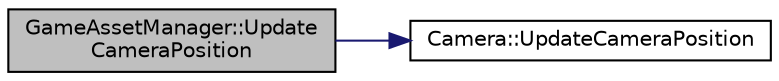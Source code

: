 digraph "GameAssetManager::UpdateCameraPosition"
{
  edge [fontname="Helvetica",fontsize="10",labelfontname="Helvetica",labelfontsize="10"];
  node [fontname="Helvetica",fontsize="10",shape=record];
  rankdir="LR";
  Node1 [label="GameAssetManager::Update\lCameraPosition",height=0.2,width=0.4,color="black", fillcolor="grey75", style="filled", fontcolor="black"];
  Node1 -> Node2 [color="midnightblue",fontsize="10",style="solid"];
  Node2 [label="Camera::UpdateCameraPosition",height=0.2,width=0.4,color="black", fillcolor="white", style="filled",URL="$class_camera.html#ac0f7e4d6a41e3b425eed9cfa392a9508"];
}
